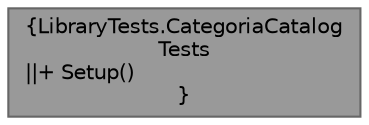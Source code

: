digraph "LibraryTests.CategoriaCatalogTests"
{
 // INTERACTIVE_SVG=YES
 // LATEX_PDF_SIZE
  bgcolor="transparent";
  edge [fontname=Helvetica,fontsize=10,labelfontname=Helvetica,labelfontsize=10];
  node [fontname=Helvetica,fontsize=10,shape=box,height=0.2,width=0.4];
  Node1 [label="{LibraryTests.CategoriaCatalog\lTests\n||+ Setup()\l}",height=0.2,width=0.4,color="gray40", fillcolor="grey60", style="filled", fontcolor="black",tooltip="Tests de la clase CategoriaCatalog"];
}

